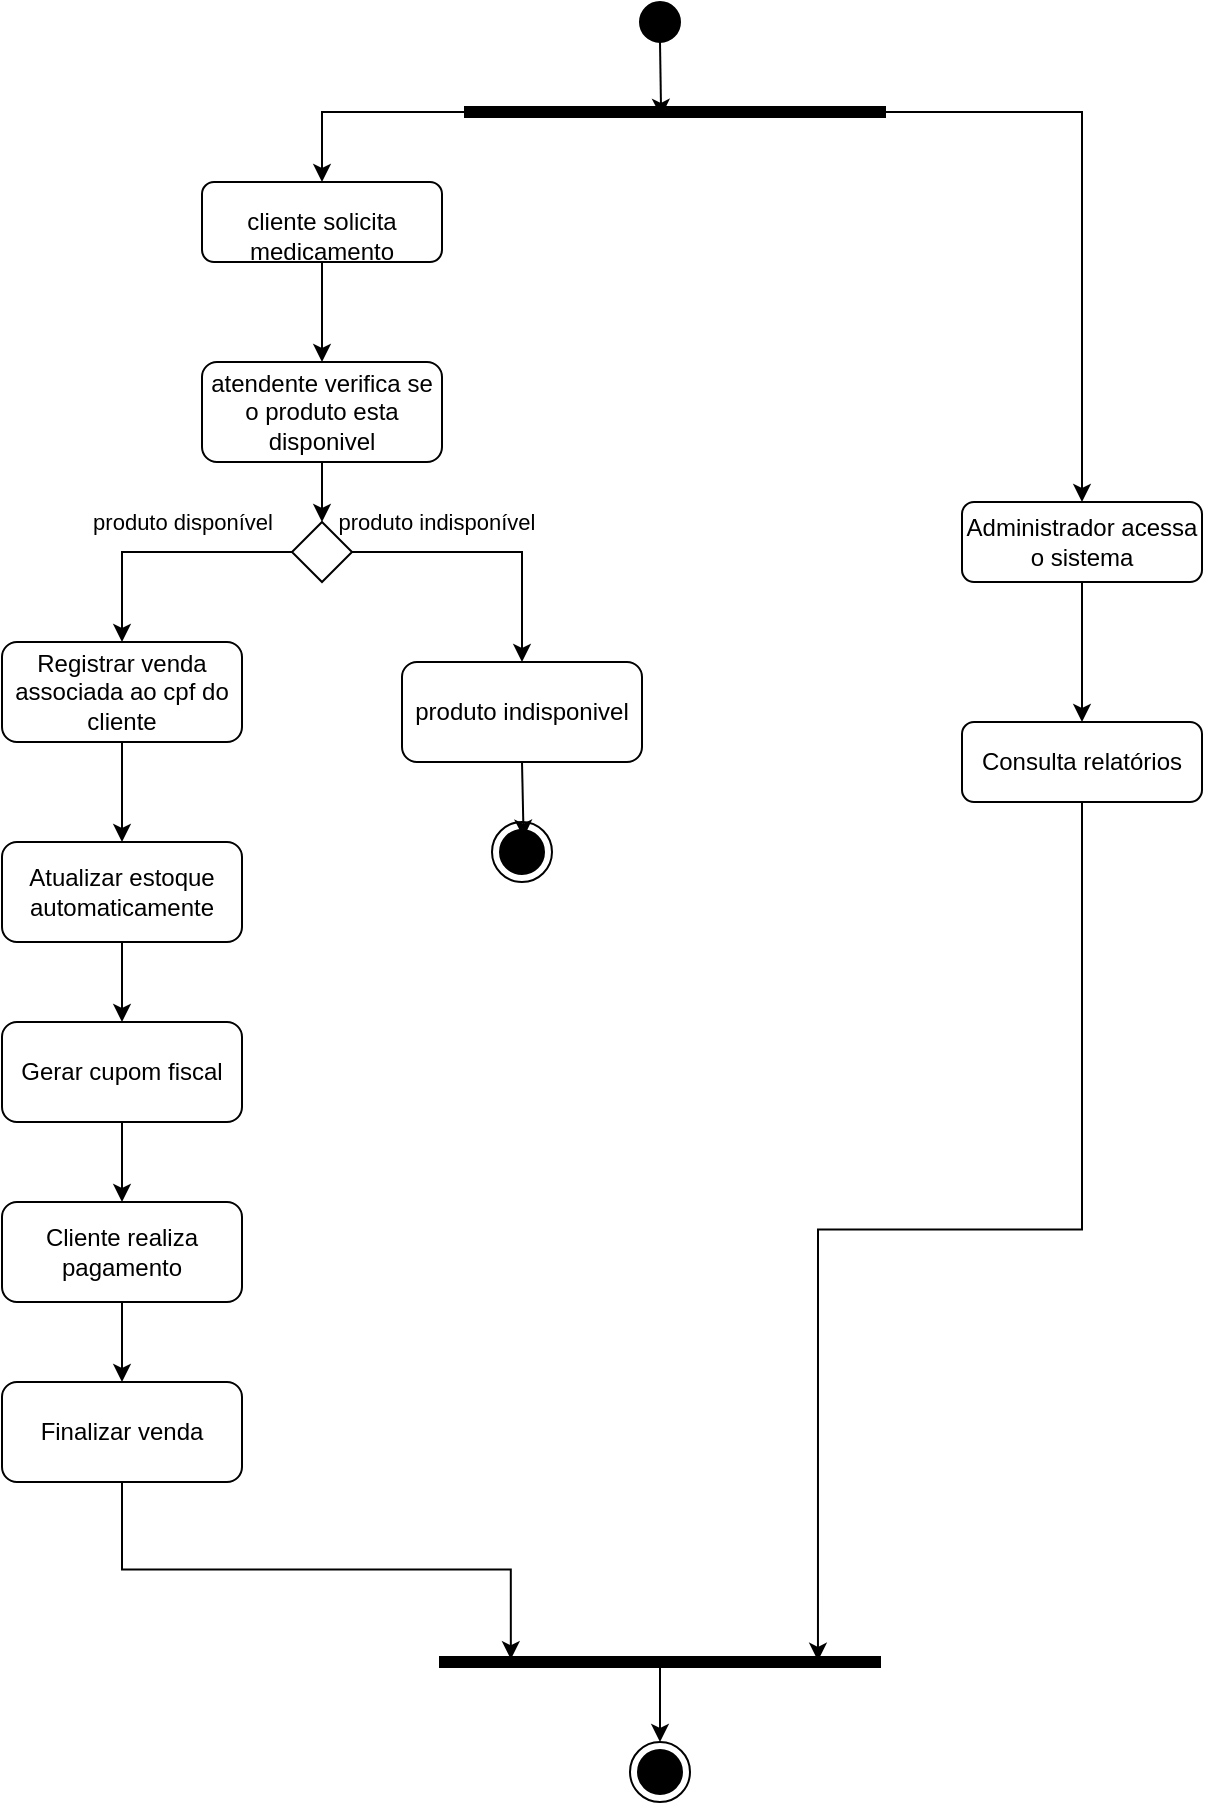 <mxfile version="26.1.1">
  <diagram id="C5RBs43oDa-KdzZeNtuy" name="Page-1">
    <mxGraphModel dx="912" dy="557" grid="1" gridSize="10" guides="1" tooltips="1" connect="1" arrows="1" fold="1" page="1" pageScale="1" pageWidth="827" pageHeight="1169" math="0" shadow="0">
      <root>
        <mxCell id="WIyWlLk6GJQsqaUBKTNV-0" />
        <mxCell id="WIyWlLk6GJQsqaUBKTNV-1" parent="WIyWlLk6GJQsqaUBKTNV-0" />
        <mxCell id="h4Z50g2m5Y4OmAXRAVbz-4" style="edgeStyle=orthogonalEdgeStyle;rounded=0;orthogonalLoop=1;jettySize=auto;html=1;exitX=0.5;exitY=1;exitDx=0;exitDy=0;entryX=0.5;entryY=0;entryDx=0;entryDy=0;" edge="1" parent="WIyWlLk6GJQsqaUBKTNV-1" source="WIyWlLk6GJQsqaUBKTNV-3" target="h4Z50g2m5Y4OmAXRAVbz-3">
          <mxGeometry relative="1" as="geometry" />
        </mxCell>
        <mxCell id="WIyWlLk6GJQsqaUBKTNV-3" value="&lt;br&gt;&lt;div&gt;cliente solicita medicamento&lt;/div&gt;" style="rounded=1;whiteSpace=wrap;html=1;fontSize=12;glass=0;strokeWidth=1;shadow=0;" parent="WIyWlLk6GJQsqaUBKTNV-1" vertex="1">
          <mxGeometry x="180" y="100" width="120" height="40" as="geometry" />
        </mxCell>
        <mxCell id="h4Z50g2m5Y4OmAXRAVbz-14" style="edgeStyle=orthogonalEdgeStyle;rounded=0;orthogonalLoop=1;jettySize=auto;html=1;entryX=0.5;entryY=0;entryDx=0;entryDy=0;exitX=1;exitY=0.5;exitDx=0;exitDy=0;" edge="1" parent="WIyWlLk6GJQsqaUBKTNV-1" source="h4Z50g2m5Y4OmAXRAVbz-25" target="h4Z50g2m5Y4OmAXRAVbz-13">
          <mxGeometry relative="1" as="geometry">
            <mxPoint x="441" y="250" as="sourcePoint" />
          </mxGeometry>
        </mxCell>
        <mxCell id="h4Z50g2m5Y4OmAXRAVbz-32" value="produto indisponível" style="edgeLabel;html=1;align=center;verticalAlign=middle;resizable=0;points=[];" vertex="1" connectable="0" parent="h4Z50g2m5Y4OmAXRAVbz-14">
          <mxGeometry x="-0.438" relative="1" as="geometry">
            <mxPoint x="2" y="-15" as="offset" />
          </mxGeometry>
        </mxCell>
        <mxCell id="h4Z50g2m5Y4OmAXRAVbz-26" style="edgeStyle=orthogonalEdgeStyle;rounded=0;orthogonalLoop=1;jettySize=auto;html=1;exitX=0.5;exitY=1;exitDx=0;exitDy=0;" edge="1" parent="WIyWlLk6GJQsqaUBKTNV-1" source="h4Z50g2m5Y4OmAXRAVbz-3" target="h4Z50g2m5Y4OmAXRAVbz-25">
          <mxGeometry relative="1" as="geometry" />
        </mxCell>
        <mxCell id="h4Z50g2m5Y4OmAXRAVbz-3" value="atendente verifica se o produto esta disponivel" style="rounded=1;whiteSpace=wrap;html=1;fontSize=12;glass=0;strokeWidth=1;shadow=0;" vertex="1" parent="WIyWlLk6GJQsqaUBKTNV-1">
          <mxGeometry x="180" y="190" width="120" height="50" as="geometry" />
        </mxCell>
        <mxCell id="h4Z50g2m5Y4OmAXRAVbz-10" style="edgeStyle=orthogonalEdgeStyle;rounded=0;orthogonalLoop=1;jettySize=auto;html=1;exitX=0.5;exitY=1;exitDx=0;exitDy=0;entryX=0.5;entryY=0;entryDx=0;entryDy=0;" edge="1" parent="WIyWlLk6GJQsqaUBKTNV-1" source="h4Z50g2m5Y4OmAXRAVbz-6" target="h4Z50g2m5Y4OmAXRAVbz-9">
          <mxGeometry relative="1" as="geometry" />
        </mxCell>
        <mxCell id="h4Z50g2m5Y4OmAXRAVbz-6" value="Registrar venda associada ao cpf do cliente" style="rounded=1;whiteSpace=wrap;html=1;fontSize=12;glass=0;strokeWidth=1;shadow=0;" vertex="1" parent="WIyWlLk6GJQsqaUBKTNV-1">
          <mxGeometry x="80" y="330" width="120" height="50" as="geometry" />
        </mxCell>
        <mxCell id="h4Z50g2m5Y4OmAXRAVbz-7" style="edgeStyle=orthogonalEdgeStyle;rounded=0;orthogonalLoop=1;jettySize=auto;html=1;entryX=0.5;entryY=0;entryDx=0;entryDy=0;exitX=0;exitY=0.5;exitDx=0;exitDy=0;" edge="1" parent="WIyWlLk6GJQsqaUBKTNV-1" source="h4Z50g2m5Y4OmAXRAVbz-25" target="h4Z50g2m5Y4OmAXRAVbz-6">
          <mxGeometry relative="1" as="geometry">
            <mxPoint x="339.07" y="250.9" as="sourcePoint" />
          </mxGeometry>
        </mxCell>
        <mxCell id="h4Z50g2m5Y4OmAXRAVbz-30" value="produto disponível" style="edgeLabel;html=1;align=center;verticalAlign=middle;resizable=0;points=[];" vertex="1" connectable="0" parent="h4Z50g2m5Y4OmAXRAVbz-7">
          <mxGeometry x="-0.11" y="-2" relative="1" as="geometry">
            <mxPoint x="3" y="-13" as="offset" />
          </mxGeometry>
        </mxCell>
        <mxCell id="h4Z50g2m5Y4OmAXRAVbz-12" style="edgeStyle=orthogonalEdgeStyle;rounded=0;orthogonalLoop=1;jettySize=auto;html=1;exitX=0.5;exitY=1;exitDx=0;exitDy=0;entryX=0.5;entryY=0;entryDx=0;entryDy=0;" edge="1" parent="WIyWlLk6GJQsqaUBKTNV-1" source="h4Z50g2m5Y4OmAXRAVbz-9" target="h4Z50g2m5Y4OmAXRAVbz-11">
          <mxGeometry relative="1" as="geometry" />
        </mxCell>
        <mxCell id="h4Z50g2m5Y4OmAXRAVbz-9" value="Atualizar estoque automaticamente" style="rounded=1;whiteSpace=wrap;html=1;fontSize=12;glass=0;strokeWidth=1;shadow=0;" vertex="1" parent="WIyWlLk6GJQsqaUBKTNV-1">
          <mxGeometry x="80" y="430" width="120" height="50" as="geometry" />
        </mxCell>
        <mxCell id="h4Z50g2m5Y4OmAXRAVbz-19" style="edgeStyle=orthogonalEdgeStyle;rounded=0;orthogonalLoop=1;jettySize=auto;html=1;exitX=0.5;exitY=1;exitDx=0;exitDy=0;entryX=0.5;entryY=0;entryDx=0;entryDy=0;" edge="1" parent="WIyWlLk6GJQsqaUBKTNV-1" source="h4Z50g2m5Y4OmAXRAVbz-11" target="h4Z50g2m5Y4OmAXRAVbz-18">
          <mxGeometry relative="1" as="geometry" />
        </mxCell>
        <mxCell id="h4Z50g2m5Y4OmAXRAVbz-11" value="Gerar cupom fiscal" style="rounded=1;whiteSpace=wrap;html=1;fontSize=12;glass=0;strokeWidth=1;shadow=0;" vertex="1" parent="WIyWlLk6GJQsqaUBKTNV-1">
          <mxGeometry x="80" y="520" width="120" height="50" as="geometry" />
        </mxCell>
        <mxCell id="h4Z50g2m5Y4OmAXRAVbz-13" value="produto indisponivel" style="rounded=1;whiteSpace=wrap;html=1;fontSize=12;glass=0;strokeWidth=1;shadow=0;" vertex="1" parent="WIyWlLk6GJQsqaUBKTNV-1">
          <mxGeometry x="280" y="340" width="120" height="50" as="geometry" />
        </mxCell>
        <mxCell id="h4Z50g2m5Y4OmAXRAVbz-51" style="edgeStyle=orthogonalEdgeStyle;rounded=0;orthogonalLoop=1;jettySize=auto;html=1;exitX=0.5;exitY=1;exitDx=0;exitDy=0;" edge="1" parent="WIyWlLk6GJQsqaUBKTNV-1" source="h4Z50g2m5Y4OmAXRAVbz-18" target="h4Z50g2m5Y4OmAXRAVbz-49">
          <mxGeometry relative="1" as="geometry" />
        </mxCell>
        <mxCell id="h4Z50g2m5Y4OmAXRAVbz-18" value="Cliente realiza pagamento" style="rounded=1;whiteSpace=wrap;html=1;fontSize=12;glass=0;strokeWidth=1;shadow=0;" vertex="1" parent="WIyWlLk6GJQsqaUBKTNV-1">
          <mxGeometry x="80" y="610" width="120" height="50" as="geometry" />
        </mxCell>
        <mxCell id="h4Z50g2m5Y4OmAXRAVbz-23" value="" style="ellipse;fillColor=strokeColor;html=1;" vertex="1" parent="WIyWlLk6GJQsqaUBKTNV-1">
          <mxGeometry x="399" y="10" width="20" height="20" as="geometry" />
        </mxCell>
        <mxCell id="h4Z50g2m5Y4OmAXRAVbz-25" value="" style="rhombus;" vertex="1" parent="WIyWlLk6GJQsqaUBKTNV-1">
          <mxGeometry x="225" y="270" width="30" height="30" as="geometry" />
        </mxCell>
        <mxCell id="h4Z50g2m5Y4OmAXRAVbz-44" value="" style="ellipse;html=1;shape=endState;fillColor=strokeColor;" vertex="1" parent="WIyWlLk6GJQsqaUBKTNV-1">
          <mxGeometry x="325" y="420" width="30" height="30" as="geometry" />
        </mxCell>
        <mxCell id="h4Z50g2m5Y4OmAXRAVbz-48" style="edgeStyle=orthogonalEdgeStyle;rounded=0;orthogonalLoop=1;jettySize=auto;html=1;exitX=0.5;exitY=1;exitDx=0;exitDy=0;entryX=0.527;entryY=0.26;entryDx=0;entryDy=0;entryPerimeter=0;" edge="1" parent="WIyWlLk6GJQsqaUBKTNV-1" source="h4Z50g2m5Y4OmAXRAVbz-13" target="h4Z50g2m5Y4OmAXRAVbz-44">
          <mxGeometry relative="1" as="geometry" />
        </mxCell>
        <mxCell id="h4Z50g2m5Y4OmAXRAVbz-49" value="Finalizar venda" style="rounded=1;whiteSpace=wrap;html=1;fontSize=12;glass=0;strokeWidth=1;shadow=0;" vertex="1" parent="WIyWlLk6GJQsqaUBKTNV-1">
          <mxGeometry x="80" y="700" width="120" height="50" as="geometry" />
        </mxCell>
        <mxCell id="h4Z50g2m5Y4OmAXRAVbz-55" style="edgeStyle=orthogonalEdgeStyle;rounded=0;orthogonalLoop=1;jettySize=auto;html=1;entryX=0.5;entryY=0;entryDx=0;entryDy=0;" edge="1" parent="WIyWlLk6GJQsqaUBKTNV-1" source="h4Z50g2m5Y4OmAXRAVbz-52" target="WIyWlLk6GJQsqaUBKTNV-3">
          <mxGeometry relative="1" as="geometry" />
        </mxCell>
        <mxCell id="h4Z50g2m5Y4OmAXRAVbz-56" style="edgeStyle=orthogonalEdgeStyle;rounded=0;orthogonalLoop=1;jettySize=auto;html=1;entryX=0.5;entryY=0;entryDx=0;entryDy=0;" edge="1" parent="WIyWlLk6GJQsqaUBKTNV-1" source="h4Z50g2m5Y4OmAXRAVbz-52" target="h4Z50g2m5Y4OmAXRAVbz-57">
          <mxGeometry relative="1" as="geometry">
            <mxPoint x="620" y="150" as="targetPoint" />
          </mxGeometry>
        </mxCell>
        <mxCell id="h4Z50g2m5Y4OmAXRAVbz-52" value="" style="html=1;points=[];perimeter=orthogonalPerimeter;fillColor=strokeColor;rotation=90;" vertex="1" parent="WIyWlLk6GJQsqaUBKTNV-1">
          <mxGeometry x="414" y="-40" width="5" height="210" as="geometry" />
        </mxCell>
        <mxCell id="h4Z50g2m5Y4OmAXRAVbz-59" value="" style="edgeStyle=orthogonalEdgeStyle;rounded=0;orthogonalLoop=1;jettySize=auto;html=1;" edge="1" parent="WIyWlLk6GJQsqaUBKTNV-1" source="h4Z50g2m5Y4OmAXRAVbz-57" target="h4Z50g2m5Y4OmAXRAVbz-58">
          <mxGeometry relative="1" as="geometry" />
        </mxCell>
        <mxCell id="h4Z50g2m5Y4OmAXRAVbz-57" value="Administrador acessa o sistema" style="rounded=1;whiteSpace=wrap;html=1;fontSize=12;glass=0;strokeWidth=1;shadow=0;" vertex="1" parent="WIyWlLk6GJQsqaUBKTNV-1">
          <mxGeometry x="560" y="260" width="120" height="40" as="geometry" />
        </mxCell>
        <mxCell id="h4Z50g2m5Y4OmAXRAVbz-58" value="Consulta relatórios" style="rounded=1;whiteSpace=wrap;html=1;fontSize=12;glass=0;strokeWidth=1;shadow=0;" vertex="1" parent="WIyWlLk6GJQsqaUBKTNV-1">
          <mxGeometry x="560" y="370" width="120" height="40" as="geometry" />
        </mxCell>
        <mxCell id="h4Z50g2m5Y4OmAXRAVbz-60" value="" style="html=1;points=[];perimeter=orthogonalPerimeter;fillColor=strokeColor;rotation=90;" vertex="1" parent="WIyWlLk6GJQsqaUBKTNV-1">
          <mxGeometry x="406.5" y="730" width="5" height="220" as="geometry" />
        </mxCell>
        <mxCell id="h4Z50g2m5Y4OmAXRAVbz-63" style="edgeStyle=orthogonalEdgeStyle;rounded=0;orthogonalLoop=1;jettySize=auto;html=1;exitX=0.5;exitY=1;exitDx=0;exitDy=0;entryX=0.98;entryY=0.533;entryDx=0;entryDy=0;entryPerimeter=0;" edge="1" parent="WIyWlLk6GJQsqaUBKTNV-1" source="h4Z50g2m5Y4OmAXRAVbz-23" target="h4Z50g2m5Y4OmAXRAVbz-52">
          <mxGeometry relative="1" as="geometry" />
        </mxCell>
        <mxCell id="h4Z50g2m5Y4OmAXRAVbz-64" style="edgeStyle=orthogonalEdgeStyle;rounded=0;orthogonalLoop=1;jettySize=auto;html=1;exitX=0.5;exitY=1;exitDx=0;exitDy=0;entryX=0.22;entryY=0.839;entryDx=0;entryDy=0;entryPerimeter=0;" edge="1" parent="WIyWlLk6GJQsqaUBKTNV-1" source="h4Z50g2m5Y4OmAXRAVbz-49" target="h4Z50g2m5Y4OmAXRAVbz-60">
          <mxGeometry relative="1" as="geometry" />
        </mxCell>
        <mxCell id="h4Z50g2m5Y4OmAXRAVbz-65" style="edgeStyle=orthogonalEdgeStyle;rounded=0;orthogonalLoop=1;jettySize=auto;html=1;exitX=0.5;exitY=1;exitDx=0;exitDy=0;entryX=0.38;entryY=0.141;entryDx=0;entryDy=0;entryPerimeter=0;" edge="1" parent="WIyWlLk6GJQsqaUBKTNV-1" source="h4Z50g2m5Y4OmAXRAVbz-58" target="h4Z50g2m5Y4OmAXRAVbz-60">
          <mxGeometry relative="1" as="geometry" />
        </mxCell>
        <mxCell id="h4Z50g2m5Y4OmAXRAVbz-66" value="" style="ellipse;html=1;shape=endState;fillColor=strokeColor;" vertex="1" parent="WIyWlLk6GJQsqaUBKTNV-1">
          <mxGeometry x="394" y="880" width="30" height="30" as="geometry" />
        </mxCell>
        <mxCell id="h4Z50g2m5Y4OmAXRAVbz-67" style="edgeStyle=orthogonalEdgeStyle;rounded=0;orthogonalLoop=1;jettySize=auto;html=1;entryX=0.5;entryY=0;entryDx=0;entryDy=0;" edge="1" parent="WIyWlLk6GJQsqaUBKTNV-1" source="h4Z50g2m5Y4OmAXRAVbz-60" target="h4Z50g2m5Y4OmAXRAVbz-66">
          <mxGeometry relative="1" as="geometry" />
        </mxCell>
      </root>
    </mxGraphModel>
  </diagram>
</mxfile>
